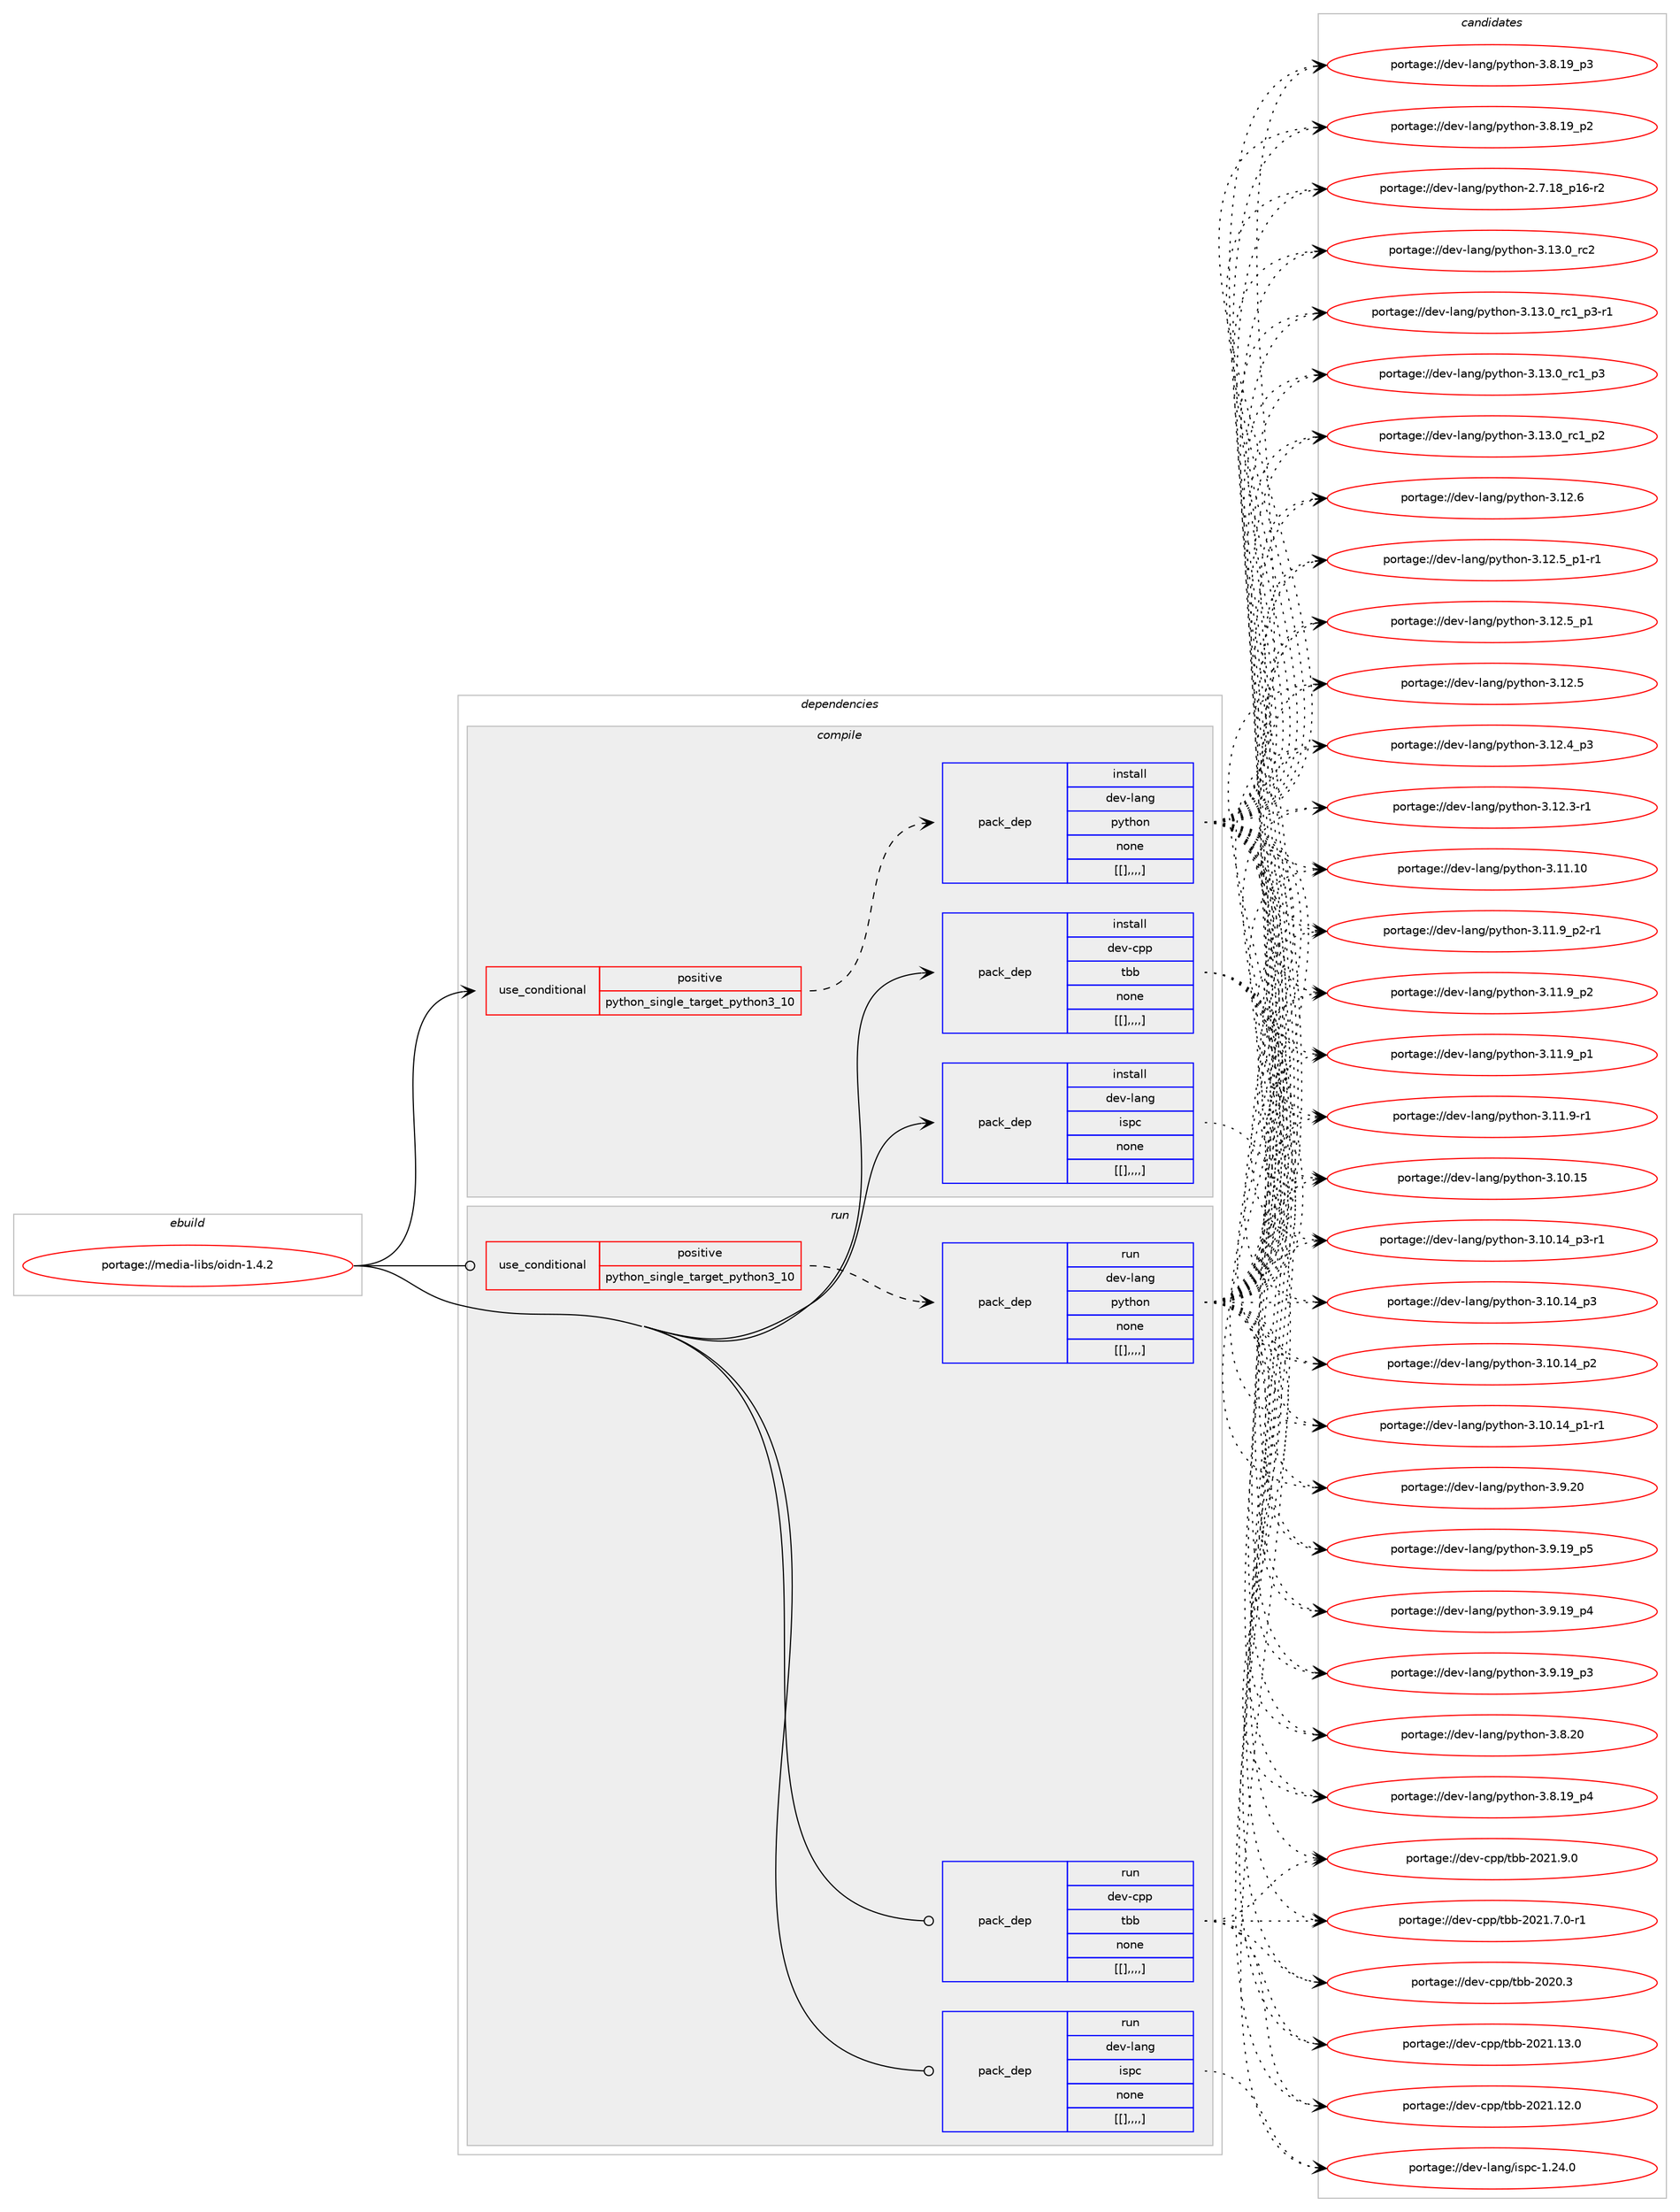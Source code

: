 digraph prolog {

# *************
# Graph options
# *************

newrank=true;
concentrate=true;
compound=true;
graph [rankdir=LR,fontname=Helvetica,fontsize=10,ranksep=1.5];#, ranksep=2.5, nodesep=0.2];
edge  [arrowhead=vee];
node  [fontname=Helvetica,fontsize=10];

# **********
# The ebuild
# **********

subgraph cluster_leftcol {
color=gray;
label=<<i>ebuild</i>>;
id [label="portage://media-libs/oidn-1.4.2", color=red, width=4, href="../media-libs/oidn-1.4.2.svg"];
}

# ****************
# The dependencies
# ****************

subgraph cluster_midcol {
color=gray;
label=<<i>dependencies</i>>;
subgraph cluster_compile {
fillcolor="#eeeeee";
style=filled;
label=<<i>compile</i>>;
subgraph cond80662 {
dependency320444 [label=<<TABLE BORDER="0" CELLBORDER="1" CELLSPACING="0" CELLPADDING="4"><TR><TD ROWSPAN="3" CELLPADDING="10">use_conditional</TD></TR><TR><TD>positive</TD></TR><TR><TD>python_single_target_python3_10</TD></TR></TABLE>>, shape=none, color=red];
subgraph pack237247 {
dependency320445 [label=<<TABLE BORDER="0" CELLBORDER="1" CELLSPACING="0" CELLPADDING="4" WIDTH="220"><TR><TD ROWSPAN="6" CELLPADDING="30">pack_dep</TD></TR><TR><TD WIDTH="110">install</TD></TR><TR><TD>dev-lang</TD></TR><TR><TD>python</TD></TR><TR><TD>none</TD></TR><TR><TD>[[],,,,]</TD></TR></TABLE>>, shape=none, color=blue];
}
dependency320444:e -> dependency320445:w [weight=20,style="dashed",arrowhead="vee"];
}
id:e -> dependency320444:w [weight=20,style="solid",arrowhead="vee"];
subgraph pack237248 {
dependency320446 [label=<<TABLE BORDER="0" CELLBORDER="1" CELLSPACING="0" CELLPADDING="4" WIDTH="220"><TR><TD ROWSPAN="6" CELLPADDING="30">pack_dep</TD></TR><TR><TD WIDTH="110">install</TD></TR><TR><TD>dev-cpp</TD></TR><TR><TD>tbb</TD></TR><TR><TD>none</TD></TR><TR><TD>[[],,,,]</TD></TR></TABLE>>, shape=none, color=blue];
}
id:e -> dependency320446:w [weight=20,style="solid",arrowhead="vee"];
subgraph pack237249 {
dependency320447 [label=<<TABLE BORDER="0" CELLBORDER="1" CELLSPACING="0" CELLPADDING="4" WIDTH="220"><TR><TD ROWSPAN="6" CELLPADDING="30">pack_dep</TD></TR><TR><TD WIDTH="110">install</TD></TR><TR><TD>dev-lang</TD></TR><TR><TD>ispc</TD></TR><TR><TD>none</TD></TR><TR><TD>[[],,,,]</TD></TR></TABLE>>, shape=none, color=blue];
}
id:e -> dependency320447:w [weight=20,style="solid",arrowhead="vee"];
}
subgraph cluster_compileandrun {
fillcolor="#eeeeee";
style=filled;
label=<<i>compile and run</i>>;
}
subgraph cluster_run {
fillcolor="#eeeeee";
style=filled;
label=<<i>run</i>>;
subgraph cond80663 {
dependency320448 [label=<<TABLE BORDER="0" CELLBORDER="1" CELLSPACING="0" CELLPADDING="4"><TR><TD ROWSPAN="3" CELLPADDING="10">use_conditional</TD></TR><TR><TD>positive</TD></TR><TR><TD>python_single_target_python3_10</TD></TR></TABLE>>, shape=none, color=red];
subgraph pack237250 {
dependency320449 [label=<<TABLE BORDER="0" CELLBORDER="1" CELLSPACING="0" CELLPADDING="4" WIDTH="220"><TR><TD ROWSPAN="6" CELLPADDING="30">pack_dep</TD></TR><TR><TD WIDTH="110">run</TD></TR><TR><TD>dev-lang</TD></TR><TR><TD>python</TD></TR><TR><TD>none</TD></TR><TR><TD>[[],,,,]</TD></TR></TABLE>>, shape=none, color=blue];
}
dependency320448:e -> dependency320449:w [weight=20,style="dashed",arrowhead="vee"];
}
id:e -> dependency320448:w [weight=20,style="solid",arrowhead="odot"];
subgraph pack237251 {
dependency320450 [label=<<TABLE BORDER="0" CELLBORDER="1" CELLSPACING="0" CELLPADDING="4" WIDTH="220"><TR><TD ROWSPAN="6" CELLPADDING="30">pack_dep</TD></TR><TR><TD WIDTH="110">run</TD></TR><TR><TD>dev-cpp</TD></TR><TR><TD>tbb</TD></TR><TR><TD>none</TD></TR><TR><TD>[[],,,,]</TD></TR></TABLE>>, shape=none, color=blue];
}
id:e -> dependency320450:w [weight=20,style="solid",arrowhead="odot"];
subgraph pack237252 {
dependency320451 [label=<<TABLE BORDER="0" CELLBORDER="1" CELLSPACING="0" CELLPADDING="4" WIDTH="220"><TR><TD ROWSPAN="6" CELLPADDING="30">pack_dep</TD></TR><TR><TD WIDTH="110">run</TD></TR><TR><TD>dev-lang</TD></TR><TR><TD>ispc</TD></TR><TR><TD>none</TD></TR><TR><TD>[[],,,,]</TD></TR></TABLE>>, shape=none, color=blue];
}
id:e -> dependency320451:w [weight=20,style="solid",arrowhead="odot"];
}
}

# **************
# The candidates
# **************

subgraph cluster_choices {
rank=same;
color=gray;
label=<<i>candidates</i>>;

subgraph choice237247 {
color=black;
nodesep=1;
choice10010111845108971101034711212111610411111045514649514648951149950 [label="portage://dev-lang/python-3.13.0_rc2", color=red, width=4,href="../dev-lang/python-3.13.0_rc2.svg"];
choice1001011184510897110103471121211161041111104551464951464895114994995112514511449 [label="portage://dev-lang/python-3.13.0_rc1_p3-r1", color=red, width=4,href="../dev-lang/python-3.13.0_rc1_p3-r1.svg"];
choice100101118451089711010347112121116104111110455146495146489511499499511251 [label="portage://dev-lang/python-3.13.0_rc1_p3", color=red, width=4,href="../dev-lang/python-3.13.0_rc1_p3.svg"];
choice100101118451089711010347112121116104111110455146495146489511499499511250 [label="portage://dev-lang/python-3.13.0_rc1_p2", color=red, width=4,href="../dev-lang/python-3.13.0_rc1_p2.svg"];
choice10010111845108971101034711212111610411111045514649504654 [label="portage://dev-lang/python-3.12.6", color=red, width=4,href="../dev-lang/python-3.12.6.svg"];
choice1001011184510897110103471121211161041111104551464950465395112494511449 [label="portage://dev-lang/python-3.12.5_p1-r1", color=red, width=4,href="../dev-lang/python-3.12.5_p1-r1.svg"];
choice100101118451089711010347112121116104111110455146495046539511249 [label="portage://dev-lang/python-3.12.5_p1", color=red, width=4,href="../dev-lang/python-3.12.5_p1.svg"];
choice10010111845108971101034711212111610411111045514649504653 [label="portage://dev-lang/python-3.12.5", color=red, width=4,href="../dev-lang/python-3.12.5.svg"];
choice100101118451089711010347112121116104111110455146495046529511251 [label="portage://dev-lang/python-3.12.4_p3", color=red, width=4,href="../dev-lang/python-3.12.4_p3.svg"];
choice100101118451089711010347112121116104111110455146495046514511449 [label="portage://dev-lang/python-3.12.3-r1", color=red, width=4,href="../dev-lang/python-3.12.3-r1.svg"];
choice1001011184510897110103471121211161041111104551464949464948 [label="portage://dev-lang/python-3.11.10", color=red, width=4,href="../dev-lang/python-3.11.10.svg"];
choice1001011184510897110103471121211161041111104551464949465795112504511449 [label="portage://dev-lang/python-3.11.9_p2-r1", color=red, width=4,href="../dev-lang/python-3.11.9_p2-r1.svg"];
choice100101118451089711010347112121116104111110455146494946579511250 [label="portage://dev-lang/python-3.11.9_p2", color=red, width=4,href="../dev-lang/python-3.11.9_p2.svg"];
choice100101118451089711010347112121116104111110455146494946579511249 [label="portage://dev-lang/python-3.11.9_p1", color=red, width=4,href="../dev-lang/python-3.11.9_p1.svg"];
choice100101118451089711010347112121116104111110455146494946574511449 [label="portage://dev-lang/python-3.11.9-r1", color=red, width=4,href="../dev-lang/python-3.11.9-r1.svg"];
choice1001011184510897110103471121211161041111104551464948464953 [label="portage://dev-lang/python-3.10.15", color=red, width=4,href="../dev-lang/python-3.10.15.svg"];
choice100101118451089711010347112121116104111110455146494846495295112514511449 [label="portage://dev-lang/python-3.10.14_p3-r1", color=red, width=4,href="../dev-lang/python-3.10.14_p3-r1.svg"];
choice10010111845108971101034711212111610411111045514649484649529511251 [label="portage://dev-lang/python-3.10.14_p3", color=red, width=4,href="../dev-lang/python-3.10.14_p3.svg"];
choice10010111845108971101034711212111610411111045514649484649529511250 [label="portage://dev-lang/python-3.10.14_p2", color=red, width=4,href="../dev-lang/python-3.10.14_p2.svg"];
choice100101118451089711010347112121116104111110455146494846495295112494511449 [label="portage://dev-lang/python-3.10.14_p1-r1", color=red, width=4,href="../dev-lang/python-3.10.14_p1-r1.svg"];
choice10010111845108971101034711212111610411111045514657465048 [label="portage://dev-lang/python-3.9.20", color=red, width=4,href="../dev-lang/python-3.9.20.svg"];
choice100101118451089711010347112121116104111110455146574649579511253 [label="portage://dev-lang/python-3.9.19_p5", color=red, width=4,href="../dev-lang/python-3.9.19_p5.svg"];
choice100101118451089711010347112121116104111110455146574649579511252 [label="portage://dev-lang/python-3.9.19_p4", color=red, width=4,href="../dev-lang/python-3.9.19_p4.svg"];
choice100101118451089711010347112121116104111110455146574649579511251 [label="portage://dev-lang/python-3.9.19_p3", color=red, width=4,href="../dev-lang/python-3.9.19_p3.svg"];
choice10010111845108971101034711212111610411111045514656465048 [label="portage://dev-lang/python-3.8.20", color=red, width=4,href="../dev-lang/python-3.8.20.svg"];
choice100101118451089711010347112121116104111110455146564649579511252 [label="portage://dev-lang/python-3.8.19_p4", color=red, width=4,href="../dev-lang/python-3.8.19_p4.svg"];
choice100101118451089711010347112121116104111110455146564649579511251 [label="portage://dev-lang/python-3.8.19_p3", color=red, width=4,href="../dev-lang/python-3.8.19_p3.svg"];
choice100101118451089711010347112121116104111110455146564649579511250 [label="portage://dev-lang/python-3.8.19_p2", color=red, width=4,href="../dev-lang/python-3.8.19_p2.svg"];
choice100101118451089711010347112121116104111110455046554649569511249544511450 [label="portage://dev-lang/python-2.7.18_p16-r2", color=red, width=4,href="../dev-lang/python-2.7.18_p16-r2.svg"];
dependency320445:e -> choice10010111845108971101034711212111610411111045514649514648951149950:w [style=dotted,weight="100"];
dependency320445:e -> choice1001011184510897110103471121211161041111104551464951464895114994995112514511449:w [style=dotted,weight="100"];
dependency320445:e -> choice100101118451089711010347112121116104111110455146495146489511499499511251:w [style=dotted,weight="100"];
dependency320445:e -> choice100101118451089711010347112121116104111110455146495146489511499499511250:w [style=dotted,weight="100"];
dependency320445:e -> choice10010111845108971101034711212111610411111045514649504654:w [style=dotted,weight="100"];
dependency320445:e -> choice1001011184510897110103471121211161041111104551464950465395112494511449:w [style=dotted,weight="100"];
dependency320445:e -> choice100101118451089711010347112121116104111110455146495046539511249:w [style=dotted,weight="100"];
dependency320445:e -> choice10010111845108971101034711212111610411111045514649504653:w [style=dotted,weight="100"];
dependency320445:e -> choice100101118451089711010347112121116104111110455146495046529511251:w [style=dotted,weight="100"];
dependency320445:e -> choice100101118451089711010347112121116104111110455146495046514511449:w [style=dotted,weight="100"];
dependency320445:e -> choice1001011184510897110103471121211161041111104551464949464948:w [style=dotted,weight="100"];
dependency320445:e -> choice1001011184510897110103471121211161041111104551464949465795112504511449:w [style=dotted,weight="100"];
dependency320445:e -> choice100101118451089711010347112121116104111110455146494946579511250:w [style=dotted,weight="100"];
dependency320445:e -> choice100101118451089711010347112121116104111110455146494946579511249:w [style=dotted,weight="100"];
dependency320445:e -> choice100101118451089711010347112121116104111110455146494946574511449:w [style=dotted,weight="100"];
dependency320445:e -> choice1001011184510897110103471121211161041111104551464948464953:w [style=dotted,weight="100"];
dependency320445:e -> choice100101118451089711010347112121116104111110455146494846495295112514511449:w [style=dotted,weight="100"];
dependency320445:e -> choice10010111845108971101034711212111610411111045514649484649529511251:w [style=dotted,weight="100"];
dependency320445:e -> choice10010111845108971101034711212111610411111045514649484649529511250:w [style=dotted,weight="100"];
dependency320445:e -> choice100101118451089711010347112121116104111110455146494846495295112494511449:w [style=dotted,weight="100"];
dependency320445:e -> choice10010111845108971101034711212111610411111045514657465048:w [style=dotted,weight="100"];
dependency320445:e -> choice100101118451089711010347112121116104111110455146574649579511253:w [style=dotted,weight="100"];
dependency320445:e -> choice100101118451089711010347112121116104111110455146574649579511252:w [style=dotted,weight="100"];
dependency320445:e -> choice100101118451089711010347112121116104111110455146574649579511251:w [style=dotted,weight="100"];
dependency320445:e -> choice10010111845108971101034711212111610411111045514656465048:w [style=dotted,weight="100"];
dependency320445:e -> choice100101118451089711010347112121116104111110455146564649579511252:w [style=dotted,weight="100"];
dependency320445:e -> choice100101118451089711010347112121116104111110455146564649579511251:w [style=dotted,weight="100"];
dependency320445:e -> choice100101118451089711010347112121116104111110455146564649579511250:w [style=dotted,weight="100"];
dependency320445:e -> choice100101118451089711010347112121116104111110455046554649569511249544511450:w [style=dotted,weight="100"];
}
subgraph choice237248 {
color=black;
nodesep=1;
choice100101118459911211247116989845504850494649514648 [label="portage://dev-cpp/tbb-2021.13.0", color=red, width=4,href="../dev-cpp/tbb-2021.13.0.svg"];
choice100101118459911211247116989845504850494649504648 [label="portage://dev-cpp/tbb-2021.12.0", color=red, width=4,href="../dev-cpp/tbb-2021.12.0.svg"];
choice1001011184599112112471169898455048504946574648 [label="portage://dev-cpp/tbb-2021.9.0", color=red, width=4,href="../dev-cpp/tbb-2021.9.0.svg"];
choice10010111845991121124711698984550485049465546484511449 [label="portage://dev-cpp/tbb-2021.7.0-r1", color=red, width=4,href="../dev-cpp/tbb-2021.7.0-r1.svg"];
choice100101118459911211247116989845504850484651 [label="portage://dev-cpp/tbb-2020.3", color=red, width=4,href="../dev-cpp/tbb-2020.3.svg"];
dependency320446:e -> choice100101118459911211247116989845504850494649514648:w [style=dotted,weight="100"];
dependency320446:e -> choice100101118459911211247116989845504850494649504648:w [style=dotted,weight="100"];
dependency320446:e -> choice1001011184599112112471169898455048504946574648:w [style=dotted,weight="100"];
dependency320446:e -> choice10010111845991121124711698984550485049465546484511449:w [style=dotted,weight="100"];
dependency320446:e -> choice100101118459911211247116989845504850484651:w [style=dotted,weight="100"];
}
subgraph choice237249 {
color=black;
nodesep=1;
choice1001011184510897110103471051151129945494650524648 [label="portage://dev-lang/ispc-1.24.0", color=red, width=4,href="../dev-lang/ispc-1.24.0.svg"];
dependency320447:e -> choice1001011184510897110103471051151129945494650524648:w [style=dotted,weight="100"];
}
subgraph choice237250 {
color=black;
nodesep=1;
choice10010111845108971101034711212111610411111045514649514648951149950 [label="portage://dev-lang/python-3.13.0_rc2", color=red, width=4,href="../dev-lang/python-3.13.0_rc2.svg"];
choice1001011184510897110103471121211161041111104551464951464895114994995112514511449 [label="portage://dev-lang/python-3.13.0_rc1_p3-r1", color=red, width=4,href="../dev-lang/python-3.13.0_rc1_p3-r1.svg"];
choice100101118451089711010347112121116104111110455146495146489511499499511251 [label="portage://dev-lang/python-3.13.0_rc1_p3", color=red, width=4,href="../dev-lang/python-3.13.0_rc1_p3.svg"];
choice100101118451089711010347112121116104111110455146495146489511499499511250 [label="portage://dev-lang/python-3.13.0_rc1_p2", color=red, width=4,href="../dev-lang/python-3.13.0_rc1_p2.svg"];
choice10010111845108971101034711212111610411111045514649504654 [label="portage://dev-lang/python-3.12.6", color=red, width=4,href="../dev-lang/python-3.12.6.svg"];
choice1001011184510897110103471121211161041111104551464950465395112494511449 [label="portage://dev-lang/python-3.12.5_p1-r1", color=red, width=4,href="../dev-lang/python-3.12.5_p1-r1.svg"];
choice100101118451089711010347112121116104111110455146495046539511249 [label="portage://dev-lang/python-3.12.5_p1", color=red, width=4,href="../dev-lang/python-3.12.5_p1.svg"];
choice10010111845108971101034711212111610411111045514649504653 [label="portage://dev-lang/python-3.12.5", color=red, width=4,href="../dev-lang/python-3.12.5.svg"];
choice100101118451089711010347112121116104111110455146495046529511251 [label="portage://dev-lang/python-3.12.4_p3", color=red, width=4,href="../dev-lang/python-3.12.4_p3.svg"];
choice100101118451089711010347112121116104111110455146495046514511449 [label="portage://dev-lang/python-3.12.3-r1", color=red, width=4,href="../dev-lang/python-3.12.3-r1.svg"];
choice1001011184510897110103471121211161041111104551464949464948 [label="portage://dev-lang/python-3.11.10", color=red, width=4,href="../dev-lang/python-3.11.10.svg"];
choice1001011184510897110103471121211161041111104551464949465795112504511449 [label="portage://dev-lang/python-3.11.9_p2-r1", color=red, width=4,href="../dev-lang/python-3.11.9_p2-r1.svg"];
choice100101118451089711010347112121116104111110455146494946579511250 [label="portage://dev-lang/python-3.11.9_p2", color=red, width=4,href="../dev-lang/python-3.11.9_p2.svg"];
choice100101118451089711010347112121116104111110455146494946579511249 [label="portage://dev-lang/python-3.11.9_p1", color=red, width=4,href="../dev-lang/python-3.11.9_p1.svg"];
choice100101118451089711010347112121116104111110455146494946574511449 [label="portage://dev-lang/python-3.11.9-r1", color=red, width=4,href="../dev-lang/python-3.11.9-r1.svg"];
choice1001011184510897110103471121211161041111104551464948464953 [label="portage://dev-lang/python-3.10.15", color=red, width=4,href="../dev-lang/python-3.10.15.svg"];
choice100101118451089711010347112121116104111110455146494846495295112514511449 [label="portage://dev-lang/python-3.10.14_p3-r1", color=red, width=4,href="../dev-lang/python-3.10.14_p3-r1.svg"];
choice10010111845108971101034711212111610411111045514649484649529511251 [label="portage://dev-lang/python-3.10.14_p3", color=red, width=4,href="../dev-lang/python-3.10.14_p3.svg"];
choice10010111845108971101034711212111610411111045514649484649529511250 [label="portage://dev-lang/python-3.10.14_p2", color=red, width=4,href="../dev-lang/python-3.10.14_p2.svg"];
choice100101118451089711010347112121116104111110455146494846495295112494511449 [label="portage://dev-lang/python-3.10.14_p1-r1", color=red, width=4,href="../dev-lang/python-3.10.14_p1-r1.svg"];
choice10010111845108971101034711212111610411111045514657465048 [label="portage://dev-lang/python-3.9.20", color=red, width=4,href="../dev-lang/python-3.9.20.svg"];
choice100101118451089711010347112121116104111110455146574649579511253 [label="portage://dev-lang/python-3.9.19_p5", color=red, width=4,href="../dev-lang/python-3.9.19_p5.svg"];
choice100101118451089711010347112121116104111110455146574649579511252 [label="portage://dev-lang/python-3.9.19_p4", color=red, width=4,href="../dev-lang/python-3.9.19_p4.svg"];
choice100101118451089711010347112121116104111110455146574649579511251 [label="portage://dev-lang/python-3.9.19_p3", color=red, width=4,href="../dev-lang/python-3.9.19_p3.svg"];
choice10010111845108971101034711212111610411111045514656465048 [label="portage://dev-lang/python-3.8.20", color=red, width=4,href="../dev-lang/python-3.8.20.svg"];
choice100101118451089711010347112121116104111110455146564649579511252 [label="portage://dev-lang/python-3.8.19_p4", color=red, width=4,href="../dev-lang/python-3.8.19_p4.svg"];
choice100101118451089711010347112121116104111110455146564649579511251 [label="portage://dev-lang/python-3.8.19_p3", color=red, width=4,href="../dev-lang/python-3.8.19_p3.svg"];
choice100101118451089711010347112121116104111110455146564649579511250 [label="portage://dev-lang/python-3.8.19_p2", color=red, width=4,href="../dev-lang/python-3.8.19_p2.svg"];
choice100101118451089711010347112121116104111110455046554649569511249544511450 [label="portage://dev-lang/python-2.7.18_p16-r2", color=red, width=4,href="../dev-lang/python-2.7.18_p16-r2.svg"];
dependency320449:e -> choice10010111845108971101034711212111610411111045514649514648951149950:w [style=dotted,weight="100"];
dependency320449:e -> choice1001011184510897110103471121211161041111104551464951464895114994995112514511449:w [style=dotted,weight="100"];
dependency320449:e -> choice100101118451089711010347112121116104111110455146495146489511499499511251:w [style=dotted,weight="100"];
dependency320449:e -> choice100101118451089711010347112121116104111110455146495146489511499499511250:w [style=dotted,weight="100"];
dependency320449:e -> choice10010111845108971101034711212111610411111045514649504654:w [style=dotted,weight="100"];
dependency320449:e -> choice1001011184510897110103471121211161041111104551464950465395112494511449:w [style=dotted,weight="100"];
dependency320449:e -> choice100101118451089711010347112121116104111110455146495046539511249:w [style=dotted,weight="100"];
dependency320449:e -> choice10010111845108971101034711212111610411111045514649504653:w [style=dotted,weight="100"];
dependency320449:e -> choice100101118451089711010347112121116104111110455146495046529511251:w [style=dotted,weight="100"];
dependency320449:e -> choice100101118451089711010347112121116104111110455146495046514511449:w [style=dotted,weight="100"];
dependency320449:e -> choice1001011184510897110103471121211161041111104551464949464948:w [style=dotted,weight="100"];
dependency320449:e -> choice1001011184510897110103471121211161041111104551464949465795112504511449:w [style=dotted,weight="100"];
dependency320449:e -> choice100101118451089711010347112121116104111110455146494946579511250:w [style=dotted,weight="100"];
dependency320449:e -> choice100101118451089711010347112121116104111110455146494946579511249:w [style=dotted,weight="100"];
dependency320449:e -> choice100101118451089711010347112121116104111110455146494946574511449:w [style=dotted,weight="100"];
dependency320449:e -> choice1001011184510897110103471121211161041111104551464948464953:w [style=dotted,weight="100"];
dependency320449:e -> choice100101118451089711010347112121116104111110455146494846495295112514511449:w [style=dotted,weight="100"];
dependency320449:e -> choice10010111845108971101034711212111610411111045514649484649529511251:w [style=dotted,weight="100"];
dependency320449:e -> choice10010111845108971101034711212111610411111045514649484649529511250:w [style=dotted,weight="100"];
dependency320449:e -> choice100101118451089711010347112121116104111110455146494846495295112494511449:w [style=dotted,weight="100"];
dependency320449:e -> choice10010111845108971101034711212111610411111045514657465048:w [style=dotted,weight="100"];
dependency320449:e -> choice100101118451089711010347112121116104111110455146574649579511253:w [style=dotted,weight="100"];
dependency320449:e -> choice100101118451089711010347112121116104111110455146574649579511252:w [style=dotted,weight="100"];
dependency320449:e -> choice100101118451089711010347112121116104111110455146574649579511251:w [style=dotted,weight="100"];
dependency320449:e -> choice10010111845108971101034711212111610411111045514656465048:w [style=dotted,weight="100"];
dependency320449:e -> choice100101118451089711010347112121116104111110455146564649579511252:w [style=dotted,weight="100"];
dependency320449:e -> choice100101118451089711010347112121116104111110455146564649579511251:w [style=dotted,weight="100"];
dependency320449:e -> choice100101118451089711010347112121116104111110455146564649579511250:w [style=dotted,weight="100"];
dependency320449:e -> choice100101118451089711010347112121116104111110455046554649569511249544511450:w [style=dotted,weight="100"];
}
subgraph choice237251 {
color=black;
nodesep=1;
choice100101118459911211247116989845504850494649514648 [label="portage://dev-cpp/tbb-2021.13.0", color=red, width=4,href="../dev-cpp/tbb-2021.13.0.svg"];
choice100101118459911211247116989845504850494649504648 [label="portage://dev-cpp/tbb-2021.12.0", color=red, width=4,href="../dev-cpp/tbb-2021.12.0.svg"];
choice1001011184599112112471169898455048504946574648 [label="portage://dev-cpp/tbb-2021.9.0", color=red, width=4,href="../dev-cpp/tbb-2021.9.0.svg"];
choice10010111845991121124711698984550485049465546484511449 [label="portage://dev-cpp/tbb-2021.7.0-r1", color=red, width=4,href="../dev-cpp/tbb-2021.7.0-r1.svg"];
choice100101118459911211247116989845504850484651 [label="portage://dev-cpp/tbb-2020.3", color=red, width=4,href="../dev-cpp/tbb-2020.3.svg"];
dependency320450:e -> choice100101118459911211247116989845504850494649514648:w [style=dotted,weight="100"];
dependency320450:e -> choice100101118459911211247116989845504850494649504648:w [style=dotted,weight="100"];
dependency320450:e -> choice1001011184599112112471169898455048504946574648:w [style=dotted,weight="100"];
dependency320450:e -> choice10010111845991121124711698984550485049465546484511449:w [style=dotted,weight="100"];
dependency320450:e -> choice100101118459911211247116989845504850484651:w [style=dotted,weight="100"];
}
subgraph choice237252 {
color=black;
nodesep=1;
choice1001011184510897110103471051151129945494650524648 [label="portage://dev-lang/ispc-1.24.0", color=red, width=4,href="../dev-lang/ispc-1.24.0.svg"];
dependency320451:e -> choice1001011184510897110103471051151129945494650524648:w [style=dotted,weight="100"];
}
}

}
